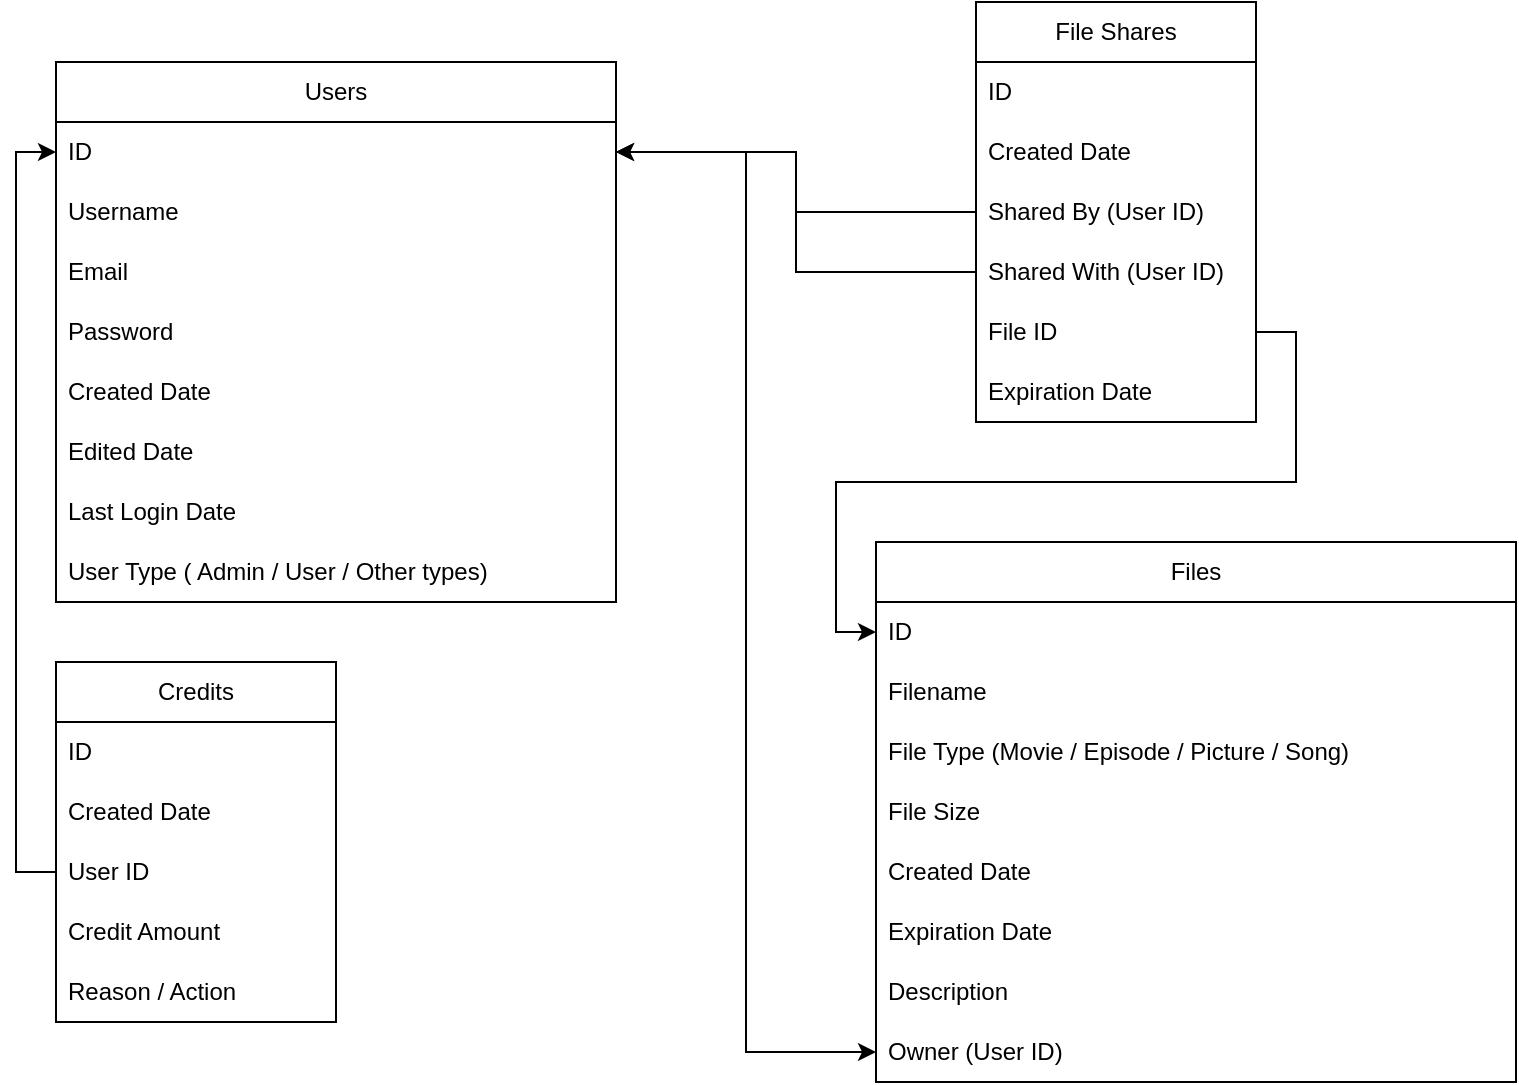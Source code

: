 <mxfile version="24.3.1" type="device">
  <diagram name="Page-1" id="ljVisufAbEmZKsnA7vjS">
    <mxGraphModel dx="1195" dy="622" grid="1" gridSize="10" guides="1" tooltips="1" connect="1" arrows="1" fold="1" page="1" pageScale="1" pageWidth="850" pageHeight="1100" math="0" shadow="0">
      <root>
        <mxCell id="0" />
        <mxCell id="1" parent="0" />
        <mxCell id="xco7I22EKFjkosjsRPvA-1" value="Users" style="swimlane;fontStyle=0;childLayout=stackLayout;horizontal=1;startSize=30;horizontalStack=0;resizeParent=1;resizeParentMax=0;resizeLast=0;collapsible=1;marginBottom=0;whiteSpace=wrap;html=1;" vertex="1" parent="1">
          <mxGeometry x="40" y="40" width="280" height="270" as="geometry" />
        </mxCell>
        <mxCell id="xco7I22EKFjkosjsRPvA-2" value="ID" style="text;strokeColor=none;fillColor=none;align=left;verticalAlign=middle;spacingLeft=4;spacingRight=4;overflow=hidden;points=[[0,0.5],[1,0.5]];portConstraint=eastwest;rotatable=0;whiteSpace=wrap;html=1;" vertex="1" parent="xco7I22EKFjkosjsRPvA-1">
          <mxGeometry y="30" width="280" height="30" as="geometry" />
        </mxCell>
        <mxCell id="xco7I22EKFjkosjsRPvA-3" value="Username" style="text;strokeColor=none;fillColor=none;align=left;verticalAlign=middle;spacingLeft=4;spacingRight=4;overflow=hidden;points=[[0,0.5],[1,0.5]];portConstraint=eastwest;rotatable=0;whiteSpace=wrap;html=1;" vertex="1" parent="xco7I22EKFjkosjsRPvA-1">
          <mxGeometry y="60" width="280" height="30" as="geometry" />
        </mxCell>
        <mxCell id="xco7I22EKFjkosjsRPvA-4" value="Email" style="text;strokeColor=none;fillColor=none;align=left;verticalAlign=middle;spacingLeft=4;spacingRight=4;overflow=hidden;points=[[0,0.5],[1,0.5]];portConstraint=eastwest;rotatable=0;whiteSpace=wrap;html=1;" vertex="1" parent="xco7I22EKFjkosjsRPvA-1">
          <mxGeometry y="90" width="280" height="30" as="geometry" />
        </mxCell>
        <mxCell id="xco7I22EKFjkosjsRPvA-5" value="Password" style="text;strokeColor=none;fillColor=none;align=left;verticalAlign=middle;spacingLeft=4;spacingRight=4;overflow=hidden;points=[[0,0.5],[1,0.5]];portConstraint=eastwest;rotatable=0;whiteSpace=wrap;html=1;" vertex="1" parent="xco7I22EKFjkosjsRPvA-1">
          <mxGeometry y="120" width="280" height="30" as="geometry" />
        </mxCell>
        <mxCell id="xco7I22EKFjkosjsRPvA-6" value="Created Date" style="text;strokeColor=none;fillColor=none;align=left;verticalAlign=middle;spacingLeft=4;spacingRight=4;overflow=hidden;points=[[0,0.5],[1,0.5]];portConstraint=eastwest;rotatable=0;whiteSpace=wrap;html=1;" vertex="1" parent="xco7I22EKFjkosjsRPvA-1">
          <mxGeometry y="150" width="280" height="30" as="geometry" />
        </mxCell>
        <mxCell id="xco7I22EKFjkosjsRPvA-7" value="Edited Date" style="text;strokeColor=none;fillColor=none;align=left;verticalAlign=middle;spacingLeft=4;spacingRight=4;overflow=hidden;points=[[0,0.5],[1,0.5]];portConstraint=eastwest;rotatable=0;whiteSpace=wrap;html=1;" vertex="1" parent="xco7I22EKFjkosjsRPvA-1">
          <mxGeometry y="180" width="280" height="30" as="geometry" />
        </mxCell>
        <mxCell id="xco7I22EKFjkosjsRPvA-8" value="Last Login Date" style="text;strokeColor=none;fillColor=none;align=left;verticalAlign=middle;spacingLeft=4;spacingRight=4;overflow=hidden;points=[[0,0.5],[1,0.5]];portConstraint=eastwest;rotatable=0;whiteSpace=wrap;html=1;" vertex="1" parent="xco7I22EKFjkosjsRPvA-1">
          <mxGeometry y="210" width="280" height="30" as="geometry" />
        </mxCell>
        <mxCell id="xco7I22EKFjkosjsRPvA-10" value="User Type ( Admin / User / Other types)" style="text;strokeColor=none;fillColor=none;align=left;verticalAlign=middle;spacingLeft=4;spacingRight=4;overflow=hidden;points=[[0,0.5],[1,0.5]];portConstraint=eastwest;rotatable=0;whiteSpace=wrap;html=1;" vertex="1" parent="xco7I22EKFjkosjsRPvA-1">
          <mxGeometry y="240" width="280" height="30" as="geometry" />
        </mxCell>
        <mxCell id="xco7I22EKFjkosjsRPvA-11" value="Files" style="swimlane;fontStyle=0;childLayout=stackLayout;horizontal=1;startSize=30;horizontalStack=0;resizeParent=1;resizeParentMax=0;resizeLast=0;collapsible=1;marginBottom=0;whiteSpace=wrap;html=1;" vertex="1" parent="1">
          <mxGeometry x="450" y="280" width="320" height="270" as="geometry" />
        </mxCell>
        <mxCell id="xco7I22EKFjkosjsRPvA-12" value="ID" style="text;strokeColor=none;fillColor=none;align=left;verticalAlign=middle;spacingLeft=4;spacingRight=4;overflow=hidden;points=[[0,0.5],[1,0.5]];portConstraint=eastwest;rotatable=0;whiteSpace=wrap;html=1;" vertex="1" parent="xco7I22EKFjkosjsRPvA-11">
          <mxGeometry y="30" width="320" height="30" as="geometry" />
        </mxCell>
        <mxCell id="xco7I22EKFjkosjsRPvA-13" value="Filename" style="text;strokeColor=none;fillColor=none;align=left;verticalAlign=middle;spacingLeft=4;spacingRight=4;overflow=hidden;points=[[0,0.5],[1,0.5]];portConstraint=eastwest;rotatable=0;whiteSpace=wrap;html=1;" vertex="1" parent="xco7I22EKFjkosjsRPvA-11">
          <mxGeometry y="60" width="320" height="30" as="geometry" />
        </mxCell>
        <mxCell id="xco7I22EKFjkosjsRPvA-14" value="File Type (Movie / Episode / Picture / Song)" style="text;strokeColor=none;fillColor=none;align=left;verticalAlign=middle;spacingLeft=4;spacingRight=4;overflow=hidden;points=[[0,0.5],[1,0.5]];portConstraint=eastwest;rotatable=0;whiteSpace=wrap;html=1;" vertex="1" parent="xco7I22EKFjkosjsRPvA-11">
          <mxGeometry y="90" width="320" height="30" as="geometry" />
        </mxCell>
        <mxCell id="xco7I22EKFjkosjsRPvA-15" value="File Size" style="text;strokeColor=none;fillColor=none;align=left;verticalAlign=middle;spacingLeft=4;spacingRight=4;overflow=hidden;points=[[0,0.5],[1,0.5]];portConstraint=eastwest;rotatable=0;whiteSpace=wrap;html=1;" vertex="1" parent="xco7I22EKFjkosjsRPvA-11">
          <mxGeometry y="120" width="320" height="30" as="geometry" />
        </mxCell>
        <mxCell id="xco7I22EKFjkosjsRPvA-16" value="Created Date" style="text;strokeColor=none;fillColor=none;align=left;verticalAlign=middle;spacingLeft=4;spacingRight=4;overflow=hidden;points=[[0,0.5],[1,0.5]];portConstraint=eastwest;rotatable=0;whiteSpace=wrap;html=1;" vertex="1" parent="xco7I22EKFjkosjsRPvA-11">
          <mxGeometry y="150" width="320" height="30" as="geometry" />
        </mxCell>
        <mxCell id="xco7I22EKFjkosjsRPvA-17" value="Expiration Date" style="text;strokeColor=none;fillColor=none;align=left;verticalAlign=middle;spacingLeft=4;spacingRight=4;overflow=hidden;points=[[0,0.5],[1,0.5]];portConstraint=eastwest;rotatable=0;whiteSpace=wrap;html=1;" vertex="1" parent="xco7I22EKFjkosjsRPvA-11">
          <mxGeometry y="180" width="320" height="30" as="geometry" />
        </mxCell>
        <mxCell id="xco7I22EKFjkosjsRPvA-18" value="Description" style="text;strokeColor=none;fillColor=none;align=left;verticalAlign=middle;spacingLeft=4;spacingRight=4;overflow=hidden;points=[[0,0.5],[1,0.5]];portConstraint=eastwest;rotatable=0;whiteSpace=wrap;html=1;" vertex="1" parent="xco7I22EKFjkosjsRPvA-11">
          <mxGeometry y="210" width="320" height="30" as="geometry" />
        </mxCell>
        <mxCell id="xco7I22EKFjkosjsRPvA-22" value="Owner (User ID)" style="text;strokeColor=none;fillColor=none;align=left;verticalAlign=middle;spacingLeft=4;spacingRight=4;overflow=hidden;points=[[0,0.5],[1,0.5]];portConstraint=eastwest;rotatable=0;whiteSpace=wrap;html=1;" vertex="1" parent="xco7I22EKFjkosjsRPvA-11">
          <mxGeometry y="240" width="320" height="30" as="geometry" />
        </mxCell>
        <mxCell id="xco7I22EKFjkosjsRPvA-23" value="" style="edgeStyle=orthogonalEdgeStyle;rounded=0;orthogonalLoop=1;jettySize=auto;html=1;" edge="1" parent="1" source="xco7I22EKFjkosjsRPvA-2" target="xco7I22EKFjkosjsRPvA-22">
          <mxGeometry relative="1" as="geometry" />
        </mxCell>
        <mxCell id="xco7I22EKFjkosjsRPvA-25" value="File Shares" style="swimlane;fontStyle=0;childLayout=stackLayout;horizontal=1;startSize=30;horizontalStack=0;resizeParent=1;resizeParentMax=0;resizeLast=0;collapsible=1;marginBottom=0;whiteSpace=wrap;html=1;" vertex="1" parent="1">
          <mxGeometry x="500" y="10" width="140" height="210" as="geometry" />
        </mxCell>
        <mxCell id="xco7I22EKFjkosjsRPvA-26" value="ID" style="text;strokeColor=none;fillColor=none;align=left;verticalAlign=middle;spacingLeft=4;spacingRight=4;overflow=hidden;points=[[0,0.5],[1,0.5]];portConstraint=eastwest;rotatable=0;whiteSpace=wrap;html=1;" vertex="1" parent="xco7I22EKFjkosjsRPvA-25">
          <mxGeometry y="30" width="140" height="30" as="geometry" />
        </mxCell>
        <mxCell id="xco7I22EKFjkosjsRPvA-27" value="Created Date" style="text;strokeColor=none;fillColor=none;align=left;verticalAlign=middle;spacingLeft=4;spacingRight=4;overflow=hidden;points=[[0,0.5],[1,0.5]];portConstraint=eastwest;rotatable=0;whiteSpace=wrap;html=1;" vertex="1" parent="xco7I22EKFjkosjsRPvA-25">
          <mxGeometry y="60" width="140" height="30" as="geometry" />
        </mxCell>
        <mxCell id="xco7I22EKFjkosjsRPvA-28" value="Shared By (User ID)" style="text;strokeColor=none;fillColor=none;align=left;verticalAlign=middle;spacingLeft=4;spacingRight=4;overflow=hidden;points=[[0,0.5],[1,0.5]];portConstraint=eastwest;rotatable=0;whiteSpace=wrap;html=1;" vertex="1" parent="xco7I22EKFjkosjsRPvA-25">
          <mxGeometry y="90" width="140" height="30" as="geometry" />
        </mxCell>
        <mxCell id="xco7I22EKFjkosjsRPvA-29" value="Shared With (User ID)" style="text;strokeColor=none;fillColor=none;align=left;verticalAlign=middle;spacingLeft=4;spacingRight=4;overflow=hidden;points=[[0,0.5],[1,0.5]];portConstraint=eastwest;rotatable=0;whiteSpace=wrap;html=1;" vertex="1" parent="xco7I22EKFjkosjsRPvA-25">
          <mxGeometry y="120" width="140" height="30" as="geometry" />
        </mxCell>
        <mxCell id="xco7I22EKFjkosjsRPvA-30" value="File ID" style="text;strokeColor=none;fillColor=none;align=left;verticalAlign=middle;spacingLeft=4;spacingRight=4;overflow=hidden;points=[[0,0.5],[1,0.5]];portConstraint=eastwest;rotatable=0;whiteSpace=wrap;html=1;" vertex="1" parent="xco7I22EKFjkosjsRPvA-25">
          <mxGeometry y="150" width="140" height="30" as="geometry" />
        </mxCell>
        <mxCell id="xco7I22EKFjkosjsRPvA-31" value="Expiration Date" style="text;strokeColor=none;fillColor=none;align=left;verticalAlign=middle;spacingLeft=4;spacingRight=4;overflow=hidden;points=[[0,0.5],[1,0.5]];portConstraint=eastwest;rotatable=0;whiteSpace=wrap;html=1;" vertex="1" parent="xco7I22EKFjkosjsRPvA-25">
          <mxGeometry y="180" width="140" height="30" as="geometry" />
        </mxCell>
        <mxCell id="xco7I22EKFjkosjsRPvA-32" value="" style="edgeStyle=orthogonalEdgeStyle;rounded=0;orthogonalLoop=1;jettySize=auto;html=1;" edge="1" parent="1" source="xco7I22EKFjkosjsRPvA-28" target="xco7I22EKFjkosjsRPvA-2">
          <mxGeometry relative="1" as="geometry" />
        </mxCell>
        <mxCell id="xco7I22EKFjkosjsRPvA-35" value="" style="edgeStyle=orthogonalEdgeStyle;rounded=0;orthogonalLoop=1;jettySize=auto;html=1;entryX=1;entryY=0.5;entryDx=0;entryDy=0;" edge="1" parent="1" source="xco7I22EKFjkosjsRPvA-29" target="xco7I22EKFjkosjsRPvA-2">
          <mxGeometry relative="1" as="geometry" />
        </mxCell>
        <mxCell id="xco7I22EKFjkosjsRPvA-37" value="" style="edgeStyle=orthogonalEdgeStyle;rounded=0;orthogonalLoop=1;jettySize=auto;html=1;" edge="1" parent="1" source="xco7I22EKFjkosjsRPvA-30" target="xco7I22EKFjkosjsRPvA-12">
          <mxGeometry relative="1" as="geometry" />
        </mxCell>
        <mxCell id="xco7I22EKFjkosjsRPvA-38" value="Credits" style="swimlane;fontStyle=0;childLayout=stackLayout;horizontal=1;startSize=30;horizontalStack=0;resizeParent=1;resizeParentMax=0;resizeLast=0;collapsible=1;marginBottom=0;whiteSpace=wrap;html=1;" vertex="1" parent="1">
          <mxGeometry x="40" y="340" width="140" height="180" as="geometry" />
        </mxCell>
        <mxCell id="xco7I22EKFjkosjsRPvA-39" value="ID" style="text;strokeColor=none;fillColor=none;align=left;verticalAlign=middle;spacingLeft=4;spacingRight=4;overflow=hidden;points=[[0,0.5],[1,0.5]];portConstraint=eastwest;rotatable=0;whiteSpace=wrap;html=1;" vertex="1" parent="xco7I22EKFjkosjsRPvA-38">
          <mxGeometry y="30" width="140" height="30" as="geometry" />
        </mxCell>
        <mxCell id="xco7I22EKFjkosjsRPvA-40" value="Created Date" style="text;strokeColor=none;fillColor=none;align=left;verticalAlign=middle;spacingLeft=4;spacingRight=4;overflow=hidden;points=[[0,0.5],[1,0.5]];portConstraint=eastwest;rotatable=0;whiteSpace=wrap;html=1;" vertex="1" parent="xco7I22EKFjkosjsRPvA-38">
          <mxGeometry y="60" width="140" height="30" as="geometry" />
        </mxCell>
        <mxCell id="xco7I22EKFjkosjsRPvA-41" value="User ID" style="text;strokeColor=none;fillColor=none;align=left;verticalAlign=middle;spacingLeft=4;spacingRight=4;overflow=hidden;points=[[0,0.5],[1,0.5]];portConstraint=eastwest;rotatable=0;whiteSpace=wrap;html=1;" vertex="1" parent="xco7I22EKFjkosjsRPvA-38">
          <mxGeometry y="90" width="140" height="30" as="geometry" />
        </mxCell>
        <mxCell id="xco7I22EKFjkosjsRPvA-42" value="Credit Amount" style="text;strokeColor=none;fillColor=none;align=left;verticalAlign=middle;spacingLeft=4;spacingRight=4;overflow=hidden;points=[[0,0.5],[1,0.5]];portConstraint=eastwest;rotatable=0;whiteSpace=wrap;html=1;" vertex="1" parent="xco7I22EKFjkosjsRPvA-38">
          <mxGeometry y="120" width="140" height="30" as="geometry" />
        </mxCell>
        <mxCell id="xco7I22EKFjkosjsRPvA-43" value="Reason / Action" style="text;strokeColor=none;fillColor=none;align=left;verticalAlign=middle;spacingLeft=4;spacingRight=4;overflow=hidden;points=[[0,0.5],[1,0.5]];portConstraint=eastwest;rotatable=0;whiteSpace=wrap;html=1;" vertex="1" parent="xco7I22EKFjkosjsRPvA-38">
          <mxGeometry y="150" width="140" height="30" as="geometry" />
        </mxCell>
        <mxCell id="xco7I22EKFjkosjsRPvA-44" value="" style="edgeStyle=orthogonalEdgeStyle;rounded=0;orthogonalLoop=1;jettySize=auto;html=1;exitX=0;exitY=0.5;exitDx=0;exitDy=0;" edge="1" parent="1" source="xco7I22EKFjkosjsRPvA-41" target="xco7I22EKFjkosjsRPvA-2">
          <mxGeometry relative="1" as="geometry" />
        </mxCell>
      </root>
    </mxGraphModel>
  </diagram>
</mxfile>
